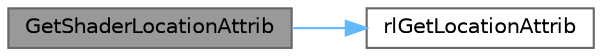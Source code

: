digraph "GetShaderLocationAttrib"
{
 // LATEX_PDF_SIZE
  bgcolor="transparent";
  edge [fontname=Helvetica,fontsize=10,labelfontname=Helvetica,labelfontsize=10];
  node [fontname=Helvetica,fontsize=10,shape=box,height=0.2,width=0.4];
  rankdir="LR";
  Node1 [id="Node000001",label="GetShaderLocationAttrib",height=0.2,width=0.4,color="gray40", fillcolor="grey60", style="filled", fontcolor="black",tooltip=" "];
  Node1 -> Node2 [id="edge3_Node000001_Node000002",color="steelblue1",style="solid",tooltip=" "];
  Node2 [id="Node000002",label="rlGetLocationAttrib",height=0.2,width=0.4,color="grey40", fillcolor="white", style="filled",URL="$_classes_2lib_2rlgl_8h.html#ac3331bfc8c6fc59b86b630d9bbd3ccdc",tooltip=" "];
}
